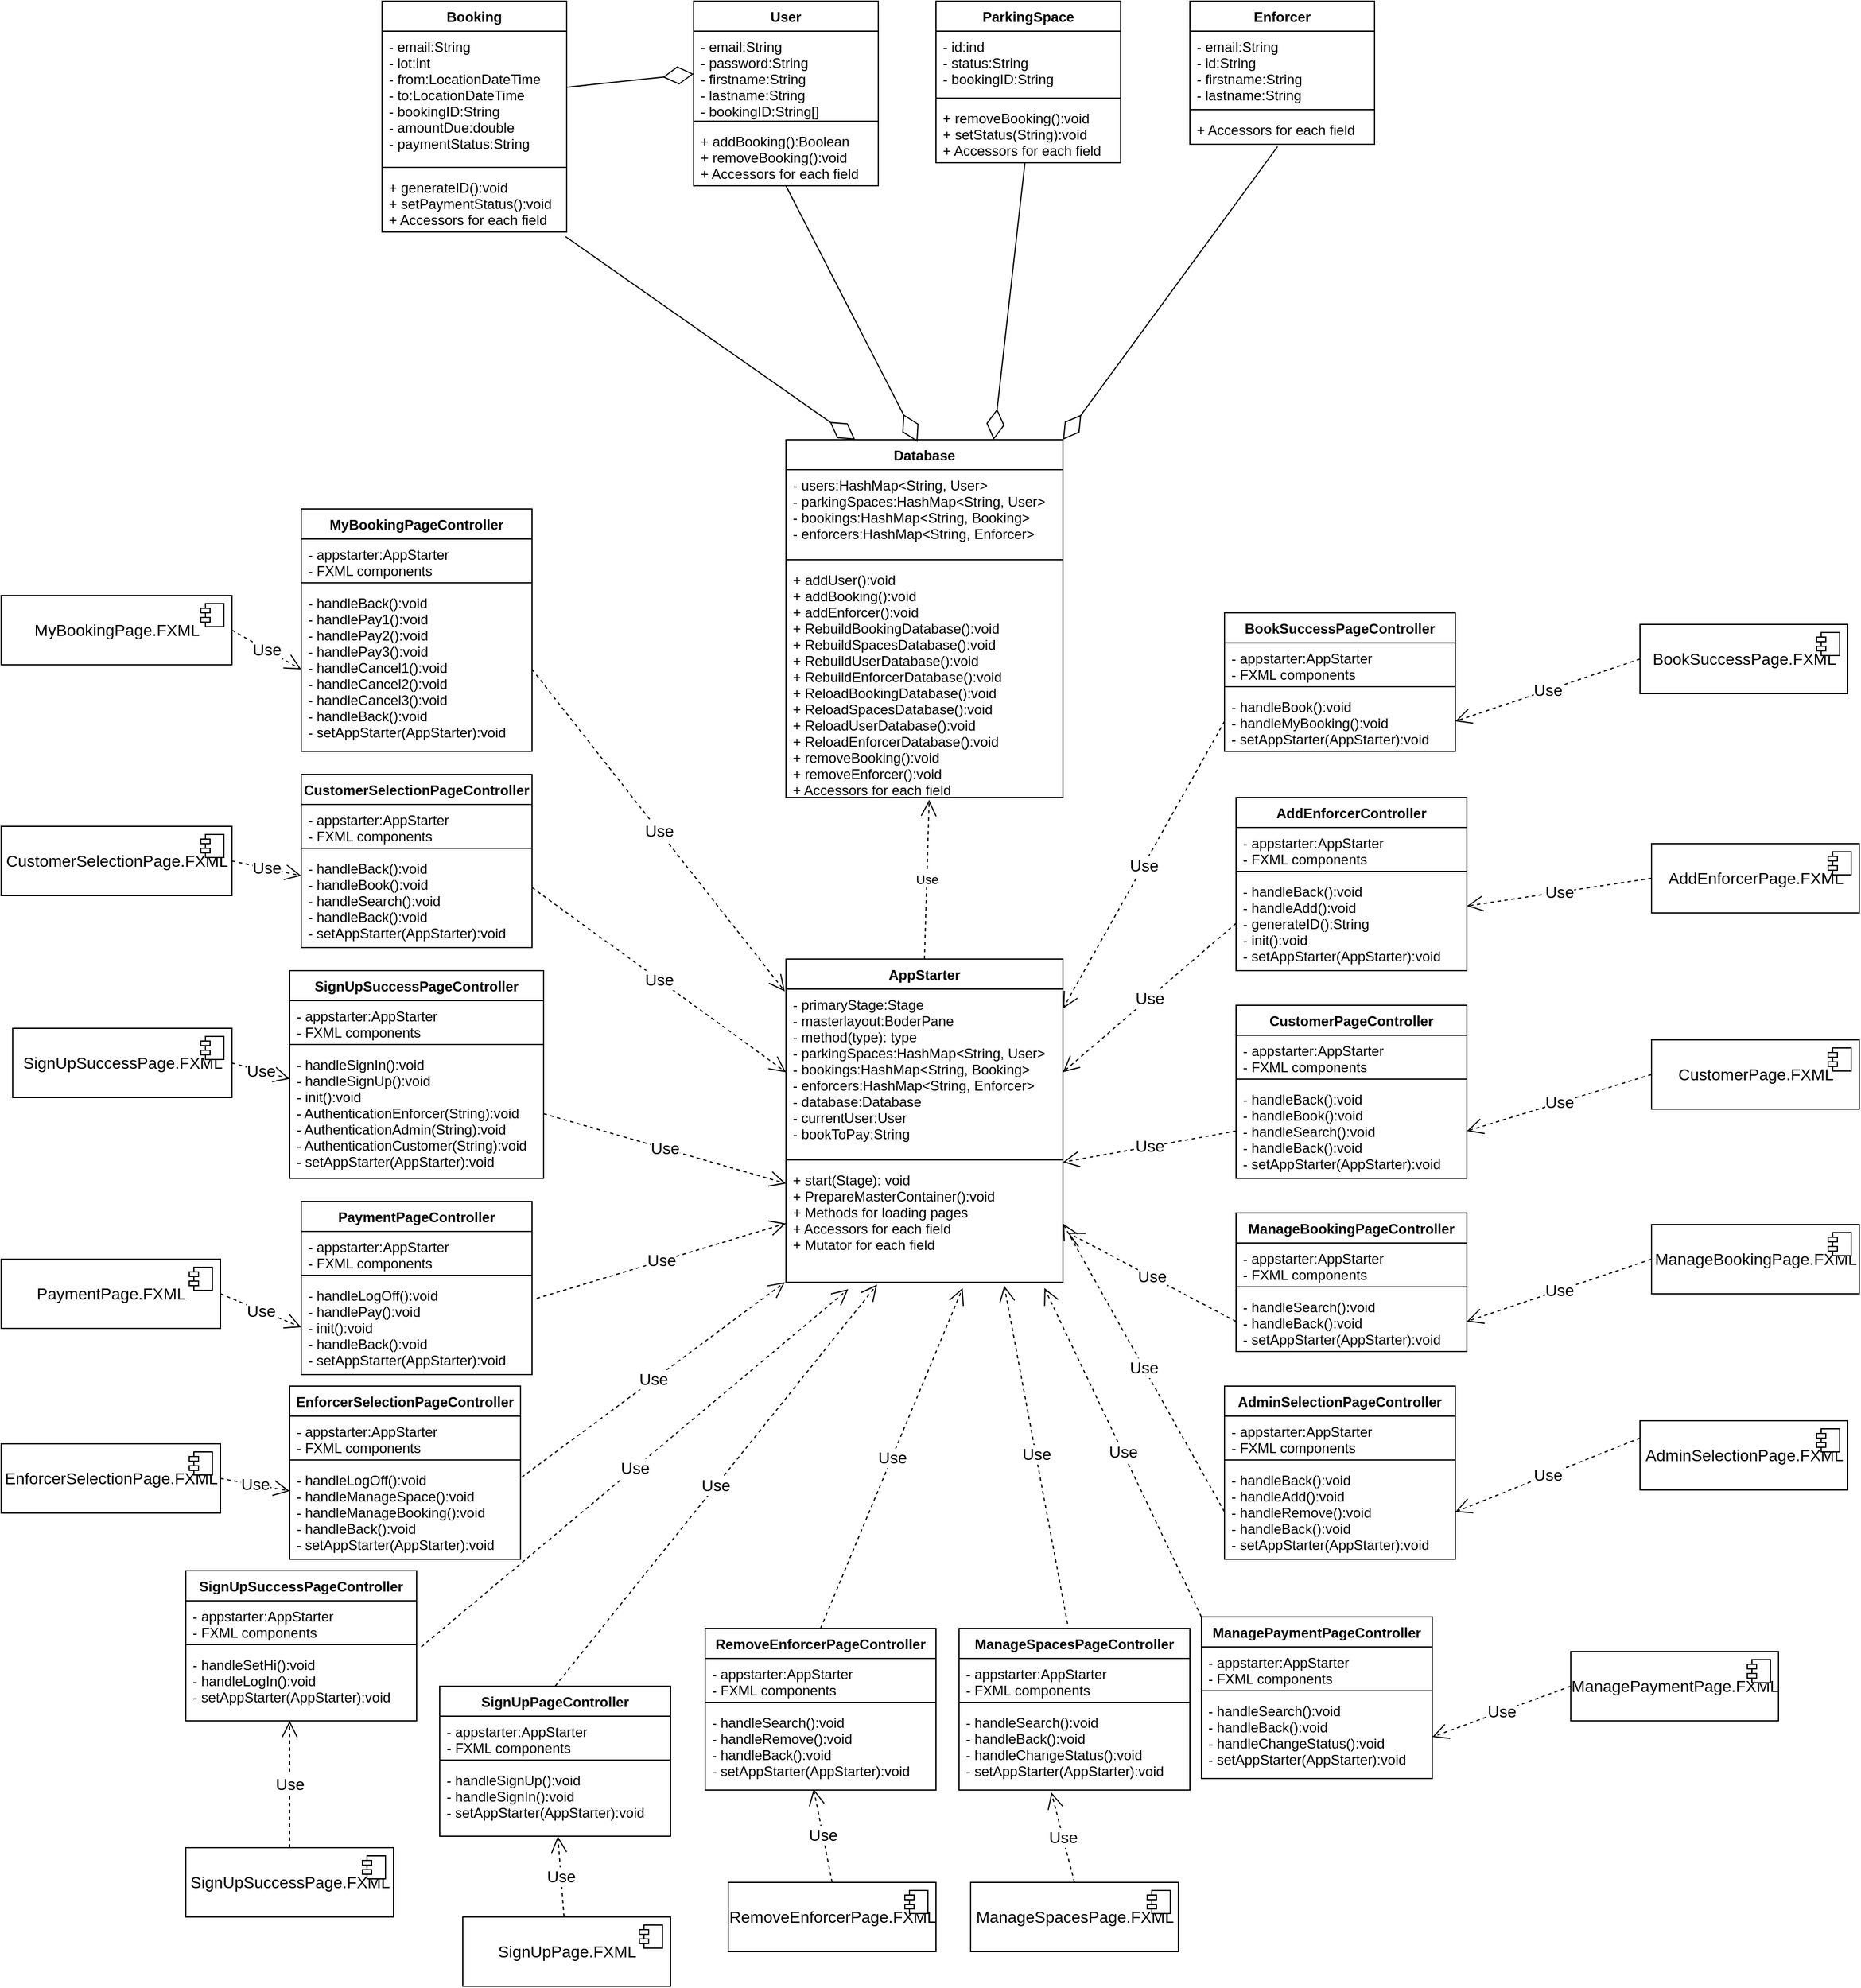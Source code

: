 <mxfile version="14.6.6" type="device"><diagram name="Page-1" id="b5b7bab2-c9e2-2cf4-8b2a-24fd1a2a6d21"><mxGraphModel dx="1422" dy="737" grid="1" gridSize="10" guides="1" tooltips="1" connect="1" arrows="1" fold="1" page="1" pageScale="1" pageWidth="1654" pageHeight="2336" background="#ffffff" math="0" shadow="0"><root><mxCell id="0"/><mxCell id="1" parent="0"/><mxCell id="etNDf9Nf7u1AgXeEUZ1D-1" value="Booking" style="swimlane;fontStyle=1;align=center;verticalAlign=top;childLayout=stackLayout;horizontal=1;startSize=26;horizontalStack=0;resizeParent=1;resizeParentMax=0;resizeLast=0;collapsible=1;marginBottom=0;" vertex="1" parent="1"><mxGeometry x="340" y="90" width="160" height="200" as="geometry"/></mxCell><mxCell id="etNDf9Nf7u1AgXeEUZ1D-2" value="- email:String&#10;- lot:int&#10;- from:LocationDateTime&#10;- to:LocationDateTime&#10;- bookingID:String&#10;- amountDue:double&#10;- paymentStatus:String" style="text;strokeColor=none;fillColor=none;align=left;verticalAlign=top;spacingLeft=4;spacingRight=4;overflow=hidden;rotatable=0;points=[[0,0.5],[1,0.5]];portConstraint=eastwest;" vertex="1" parent="etNDf9Nf7u1AgXeEUZ1D-1"><mxGeometry y="26" width="160" height="114" as="geometry"/></mxCell><mxCell id="etNDf9Nf7u1AgXeEUZ1D-3" value="" style="line;strokeWidth=1;fillColor=none;align=left;verticalAlign=middle;spacingTop=-1;spacingLeft=3;spacingRight=3;rotatable=0;labelPosition=right;points=[];portConstraint=eastwest;" vertex="1" parent="etNDf9Nf7u1AgXeEUZ1D-1"><mxGeometry y="140" width="160" height="8" as="geometry"/></mxCell><mxCell id="etNDf9Nf7u1AgXeEUZ1D-4" value="+ generateID():void&#10;+ setPaymentStatus():void&#10;+ Accessors for each field" style="text;strokeColor=none;fillColor=none;align=left;verticalAlign=top;spacingLeft=4;spacingRight=4;overflow=hidden;rotatable=0;points=[[0,0.5],[1,0.5]];portConstraint=eastwest;" vertex="1" parent="etNDf9Nf7u1AgXeEUZ1D-1"><mxGeometry y="148" width="160" height="52" as="geometry"/></mxCell><mxCell id="etNDf9Nf7u1AgXeEUZ1D-5" value="Enforcer" style="swimlane;fontStyle=1;align=center;verticalAlign=top;childLayout=stackLayout;horizontal=1;startSize=26;horizontalStack=0;resizeParent=1;resizeParentMax=0;resizeLast=0;collapsible=1;marginBottom=0;" vertex="1" parent="1"><mxGeometry x="1040" y="90" width="160" height="124" as="geometry"/></mxCell><mxCell id="etNDf9Nf7u1AgXeEUZ1D-6" value="- email:String&#10;- id:String&#10;- firstname:String&#10;- lastname:String" style="text;strokeColor=none;fillColor=none;align=left;verticalAlign=top;spacingLeft=4;spacingRight=4;overflow=hidden;rotatable=0;points=[[0,0.5],[1,0.5]];portConstraint=eastwest;" vertex="1" parent="etNDf9Nf7u1AgXeEUZ1D-5"><mxGeometry y="26" width="160" height="64" as="geometry"/></mxCell><mxCell id="etNDf9Nf7u1AgXeEUZ1D-7" value="" style="line;strokeWidth=1;fillColor=none;align=left;verticalAlign=middle;spacingTop=-1;spacingLeft=3;spacingRight=3;rotatable=0;labelPosition=right;points=[];portConstraint=eastwest;" vertex="1" parent="etNDf9Nf7u1AgXeEUZ1D-5"><mxGeometry y="90" width="160" height="8" as="geometry"/></mxCell><mxCell id="etNDf9Nf7u1AgXeEUZ1D-8" value="+ Accessors for each field" style="text;strokeColor=none;fillColor=none;align=left;verticalAlign=top;spacingLeft=4;spacingRight=4;overflow=hidden;rotatable=0;points=[[0,0.5],[1,0.5]];portConstraint=eastwest;" vertex="1" parent="etNDf9Nf7u1AgXeEUZ1D-5"><mxGeometry y="98" width="160" height="26" as="geometry"/></mxCell><mxCell id="etNDf9Nf7u1AgXeEUZ1D-9" value="User" style="swimlane;fontStyle=1;align=center;verticalAlign=top;childLayout=stackLayout;horizontal=1;startSize=26;horizontalStack=0;resizeParent=1;resizeParentMax=0;resizeLast=0;collapsible=1;marginBottom=0;" vertex="1" parent="1"><mxGeometry x="610" y="90" width="160" height="160" as="geometry"/></mxCell><mxCell id="etNDf9Nf7u1AgXeEUZ1D-10" value="- email:String&#10;- password:String&#10;- firstname:String&#10;- lastname:String&#10;- bookingID:String[]" style="text;strokeColor=none;fillColor=none;align=left;verticalAlign=top;spacingLeft=4;spacingRight=4;overflow=hidden;rotatable=0;points=[[0,0.5],[1,0.5]];portConstraint=eastwest;" vertex="1" parent="etNDf9Nf7u1AgXeEUZ1D-9"><mxGeometry y="26" width="160" height="74" as="geometry"/></mxCell><mxCell id="etNDf9Nf7u1AgXeEUZ1D-11" value="" style="line;strokeWidth=1;fillColor=none;align=left;verticalAlign=middle;spacingTop=-1;spacingLeft=3;spacingRight=3;rotatable=0;labelPosition=right;points=[];portConstraint=eastwest;" vertex="1" parent="etNDf9Nf7u1AgXeEUZ1D-9"><mxGeometry y="100" width="160" height="8" as="geometry"/></mxCell><mxCell id="etNDf9Nf7u1AgXeEUZ1D-12" value="+ addBooking():Boolean&#10;+ removeBooking():void&#10;+ Accessors for each field" style="text;strokeColor=none;fillColor=none;align=left;verticalAlign=top;spacingLeft=4;spacingRight=4;overflow=hidden;rotatable=0;points=[[0,0.5],[1,0.5]];portConstraint=eastwest;" vertex="1" parent="etNDf9Nf7u1AgXeEUZ1D-9"><mxGeometry y="108" width="160" height="52" as="geometry"/></mxCell><mxCell id="etNDf9Nf7u1AgXeEUZ1D-13" value="ParkingSpace" style="swimlane;fontStyle=1;align=center;verticalAlign=top;childLayout=stackLayout;horizontal=1;startSize=26;horizontalStack=0;resizeParent=1;resizeParentMax=0;resizeLast=0;collapsible=1;marginBottom=0;" vertex="1" parent="1"><mxGeometry x="820" y="90" width="160" height="140" as="geometry"/></mxCell><mxCell id="etNDf9Nf7u1AgXeEUZ1D-14" value="- id:ind&#10;- status:String&#10;- bookingID:String" style="text;strokeColor=none;fillColor=none;align=left;verticalAlign=top;spacingLeft=4;spacingRight=4;overflow=hidden;rotatable=0;points=[[0,0.5],[1,0.5]];portConstraint=eastwest;" vertex="1" parent="etNDf9Nf7u1AgXeEUZ1D-13"><mxGeometry y="26" width="160" height="54" as="geometry"/></mxCell><mxCell id="etNDf9Nf7u1AgXeEUZ1D-15" value="" style="line;strokeWidth=1;fillColor=none;align=left;verticalAlign=middle;spacingTop=-1;spacingLeft=3;spacingRight=3;rotatable=0;labelPosition=right;points=[];portConstraint=eastwest;" vertex="1" parent="etNDf9Nf7u1AgXeEUZ1D-13"><mxGeometry y="80" width="160" height="8" as="geometry"/></mxCell><mxCell id="etNDf9Nf7u1AgXeEUZ1D-16" value="+ removeBooking():void&#10;+ setStatus(String):void&#10;+ Accessors for each field&#10;" style="text;strokeColor=none;fillColor=none;align=left;verticalAlign=top;spacingLeft=4;spacingRight=4;overflow=hidden;rotatable=0;points=[[0,0.5],[1,0.5]];portConstraint=eastwest;" vertex="1" parent="etNDf9Nf7u1AgXeEUZ1D-13"><mxGeometry y="88" width="160" height="52" as="geometry"/></mxCell><mxCell id="etNDf9Nf7u1AgXeEUZ1D-17" value="Database" style="swimlane;fontStyle=1;align=center;verticalAlign=top;childLayout=stackLayout;horizontal=1;startSize=26;horizontalStack=0;resizeParent=1;resizeParentMax=0;resizeLast=0;collapsible=1;marginBottom=0;" vertex="1" parent="1"><mxGeometry x="690" y="470" width="240" height="310" as="geometry"/></mxCell><mxCell id="etNDf9Nf7u1AgXeEUZ1D-18" value="- users:HashMap&lt;String, User&gt;&#10;- parkingSpaces:HashMap&lt;String, User&gt;&#10;- bookings:HashMap&lt;String, Booking&gt;&#10;- enforcers:HashMap&lt;String, Enforcer&gt;" style="text;strokeColor=none;fillColor=none;align=left;verticalAlign=top;spacingLeft=4;spacingRight=4;overflow=hidden;rotatable=0;points=[[0,0.5],[1,0.5]];portConstraint=eastwest;" vertex="1" parent="etNDf9Nf7u1AgXeEUZ1D-17"><mxGeometry y="26" width="240" height="74" as="geometry"/></mxCell><mxCell id="etNDf9Nf7u1AgXeEUZ1D-19" value="" style="line;strokeWidth=1;fillColor=none;align=left;verticalAlign=middle;spacingTop=-1;spacingLeft=3;spacingRight=3;rotatable=0;labelPosition=right;points=[];portConstraint=eastwest;" vertex="1" parent="etNDf9Nf7u1AgXeEUZ1D-17"><mxGeometry y="100" width="240" height="8" as="geometry"/></mxCell><mxCell id="etNDf9Nf7u1AgXeEUZ1D-20" value="+ addUser():void&#10;+ addBooking():void&#10;+ addEnforcer():void&#10;+ RebuildBookingDatabase():void&#10;+ RebuildSpacesDatabase():void&#10;+ RebuildUserDatabase():void&#10;+ RebuildEnforcerDatabase():void&#10;+ ReloadBookingDatabase():void&#10;+ ReloadSpacesDatabase():void&#10;+ ReloadUserDatabase():void&#10;+ ReloadEnforcerDatabase():void&#10;+ removeBooking():void&#10;+ removeEnforcer():void&#10;+ Accessors for each field" style="text;strokeColor=none;fillColor=none;align=left;verticalAlign=top;spacingLeft=4;spacingRight=4;overflow=hidden;rotatable=0;points=[[0,0.5],[1,0.5]];portConstraint=eastwest;" vertex="1" parent="etNDf9Nf7u1AgXeEUZ1D-17"><mxGeometry y="108" width="240" height="202" as="geometry"/></mxCell><mxCell id="etNDf9Nf7u1AgXeEUZ1D-25" value="AddEnforcerController" style="swimlane;fontStyle=1;align=center;verticalAlign=top;childLayout=stackLayout;horizontal=1;startSize=26;horizontalStack=0;resizeParent=1;resizeParentMax=0;resizeLast=0;collapsible=1;marginBottom=0;" vertex="1" parent="1"><mxGeometry x="1080" y="780" width="200" height="150" as="geometry"/></mxCell><mxCell id="etNDf9Nf7u1AgXeEUZ1D-26" value="- appstarter:AppStarter&#10;- FXML components" style="text;strokeColor=none;fillColor=none;align=left;verticalAlign=top;spacingLeft=4;spacingRight=4;overflow=hidden;rotatable=0;points=[[0,0.5],[1,0.5]];portConstraint=eastwest;" vertex="1" parent="etNDf9Nf7u1AgXeEUZ1D-25"><mxGeometry y="26" width="200" height="34" as="geometry"/></mxCell><mxCell id="etNDf9Nf7u1AgXeEUZ1D-27" value="" style="line;strokeWidth=1;fillColor=none;align=left;verticalAlign=middle;spacingTop=-1;spacingLeft=3;spacingRight=3;rotatable=0;labelPosition=right;points=[];portConstraint=eastwest;" vertex="1" parent="etNDf9Nf7u1AgXeEUZ1D-25"><mxGeometry y="60" width="200" height="8" as="geometry"/></mxCell><mxCell id="etNDf9Nf7u1AgXeEUZ1D-28" value="- handleBack():void&#10;- handleAdd():void&#10;- generateID():String&#10;- init():void&#10;- setAppStarter(AppStarter):void" style="text;strokeColor=none;fillColor=none;align=left;verticalAlign=top;spacingLeft=4;spacingRight=4;overflow=hidden;rotatable=0;points=[[0,0.5],[1,0.5]];portConstraint=eastwest;" vertex="1" parent="etNDf9Nf7u1AgXeEUZ1D-25"><mxGeometry y="68" width="200" height="82" as="geometry"/></mxCell><mxCell id="etNDf9Nf7u1AgXeEUZ1D-29" value="AdminSelectionPageController" style="swimlane;fontStyle=1;align=center;verticalAlign=top;childLayout=stackLayout;horizontal=1;startSize=26;horizontalStack=0;resizeParent=1;resizeParentMax=0;resizeLast=0;collapsible=1;marginBottom=0;" vertex="1" parent="1"><mxGeometry x="1070" y="1290" width="200" height="150" as="geometry"/></mxCell><mxCell id="etNDf9Nf7u1AgXeEUZ1D-30" value="- appstarter:AppStarter&#10;- FXML components" style="text;strokeColor=none;fillColor=none;align=left;verticalAlign=top;spacingLeft=4;spacingRight=4;overflow=hidden;rotatable=0;points=[[0,0.5],[1,0.5]];portConstraint=eastwest;" vertex="1" parent="etNDf9Nf7u1AgXeEUZ1D-29"><mxGeometry y="26" width="200" height="34" as="geometry"/></mxCell><mxCell id="etNDf9Nf7u1AgXeEUZ1D-31" value="" style="line;strokeWidth=1;fillColor=none;align=left;verticalAlign=middle;spacingTop=-1;spacingLeft=3;spacingRight=3;rotatable=0;labelPosition=right;points=[];portConstraint=eastwest;" vertex="1" parent="etNDf9Nf7u1AgXeEUZ1D-29"><mxGeometry y="60" width="200" height="8" as="geometry"/></mxCell><mxCell id="etNDf9Nf7u1AgXeEUZ1D-32" value="- handleBack():void&#10;- handleAdd():void&#10;- handleRemove():void&#10;- handleBack():void&#10;- setAppStarter(AppStarter):void" style="text;strokeColor=none;fillColor=none;align=left;verticalAlign=top;spacingLeft=4;spacingRight=4;overflow=hidden;rotatable=0;points=[[0,0.5],[1,0.5]];portConstraint=eastwest;" vertex="1" parent="etNDf9Nf7u1AgXeEUZ1D-29"><mxGeometry y="68" width="200" height="82" as="geometry"/></mxCell><mxCell id="etNDf9Nf7u1AgXeEUZ1D-33" value="BookSuccessPageController" style="swimlane;fontStyle=1;align=center;verticalAlign=top;childLayout=stackLayout;horizontal=1;startSize=26;horizontalStack=0;resizeParent=1;resizeParentMax=0;resizeLast=0;collapsible=1;marginBottom=0;" vertex="1" parent="1"><mxGeometry x="1070" y="620" width="200" height="120" as="geometry"/></mxCell><mxCell id="etNDf9Nf7u1AgXeEUZ1D-34" value="- appstarter:AppStarter&#10;- FXML components" style="text;strokeColor=none;fillColor=none;align=left;verticalAlign=top;spacingLeft=4;spacingRight=4;overflow=hidden;rotatable=0;points=[[0,0.5],[1,0.5]];portConstraint=eastwest;" vertex="1" parent="etNDf9Nf7u1AgXeEUZ1D-33"><mxGeometry y="26" width="200" height="34" as="geometry"/></mxCell><mxCell id="etNDf9Nf7u1AgXeEUZ1D-35" value="" style="line;strokeWidth=1;fillColor=none;align=left;verticalAlign=middle;spacingTop=-1;spacingLeft=3;spacingRight=3;rotatable=0;labelPosition=right;points=[];portConstraint=eastwest;" vertex="1" parent="etNDf9Nf7u1AgXeEUZ1D-33"><mxGeometry y="60" width="200" height="8" as="geometry"/></mxCell><mxCell id="etNDf9Nf7u1AgXeEUZ1D-36" value="- handleBook():void&#10;- handleMyBooking():void&#10;- setAppStarter(AppStarter):void" style="text;strokeColor=none;fillColor=none;align=left;verticalAlign=top;spacingLeft=4;spacingRight=4;overflow=hidden;rotatable=0;points=[[0,0.5],[1,0.5]];portConstraint=eastwest;" vertex="1" parent="etNDf9Nf7u1AgXeEUZ1D-33"><mxGeometry y="68" width="200" height="52" as="geometry"/></mxCell><mxCell id="etNDf9Nf7u1AgXeEUZ1D-37" value="CustomerPageController" style="swimlane;fontStyle=1;align=center;verticalAlign=top;childLayout=stackLayout;horizontal=1;startSize=26;horizontalStack=0;resizeParent=1;resizeParentMax=0;resizeLast=0;collapsible=1;marginBottom=0;" vertex="1" parent="1"><mxGeometry x="1080" y="960" width="200" height="150" as="geometry"/></mxCell><mxCell id="etNDf9Nf7u1AgXeEUZ1D-38" value="- appstarter:AppStarter&#10;- FXML components" style="text;strokeColor=none;fillColor=none;align=left;verticalAlign=top;spacingLeft=4;spacingRight=4;overflow=hidden;rotatable=0;points=[[0,0.5],[1,0.5]];portConstraint=eastwest;" vertex="1" parent="etNDf9Nf7u1AgXeEUZ1D-37"><mxGeometry y="26" width="200" height="34" as="geometry"/></mxCell><mxCell id="etNDf9Nf7u1AgXeEUZ1D-39" value="" style="line;strokeWidth=1;fillColor=none;align=left;verticalAlign=middle;spacingTop=-1;spacingLeft=3;spacingRight=3;rotatable=0;labelPosition=right;points=[];portConstraint=eastwest;" vertex="1" parent="etNDf9Nf7u1AgXeEUZ1D-37"><mxGeometry y="60" width="200" height="8" as="geometry"/></mxCell><mxCell id="etNDf9Nf7u1AgXeEUZ1D-40" value="- handleBack():void&#10;- handleBook():void&#10;- handleSearch():void&#10;- handleBack():void&#10;- setAppStarter(AppStarter):void" style="text;strokeColor=none;fillColor=none;align=left;verticalAlign=top;spacingLeft=4;spacingRight=4;overflow=hidden;rotatable=0;points=[[0,0.5],[1,0.5]];portConstraint=eastwest;" vertex="1" parent="etNDf9Nf7u1AgXeEUZ1D-37"><mxGeometry y="68" width="200" height="82" as="geometry"/></mxCell><mxCell id="etNDf9Nf7u1AgXeEUZ1D-41" value="CustomerSelectionPageController" style="swimlane;fontStyle=1;align=center;verticalAlign=top;childLayout=stackLayout;horizontal=1;startSize=26;horizontalStack=0;resizeParent=1;resizeParentMax=0;resizeLast=0;collapsible=1;marginBottom=0;" vertex="1" parent="1"><mxGeometry x="270" y="760" width="200" height="150" as="geometry"/></mxCell><mxCell id="etNDf9Nf7u1AgXeEUZ1D-42" value="- appstarter:AppStarter&#10;- FXML components" style="text;strokeColor=none;fillColor=none;align=left;verticalAlign=top;spacingLeft=4;spacingRight=4;overflow=hidden;rotatable=0;points=[[0,0.5],[1,0.5]];portConstraint=eastwest;" vertex="1" parent="etNDf9Nf7u1AgXeEUZ1D-41"><mxGeometry y="26" width="200" height="34" as="geometry"/></mxCell><mxCell id="etNDf9Nf7u1AgXeEUZ1D-43" value="" style="line;strokeWidth=1;fillColor=none;align=left;verticalAlign=middle;spacingTop=-1;spacingLeft=3;spacingRight=3;rotatable=0;labelPosition=right;points=[];portConstraint=eastwest;" vertex="1" parent="etNDf9Nf7u1AgXeEUZ1D-41"><mxGeometry y="60" width="200" height="8" as="geometry"/></mxCell><mxCell id="etNDf9Nf7u1AgXeEUZ1D-44" value="- handleBack():void&#10;- handleBook():void&#10;- handleSearch():void&#10;- handleBack():void&#10;- setAppStarter(AppStarter):void" style="text;strokeColor=none;fillColor=none;align=left;verticalAlign=top;spacingLeft=4;spacingRight=4;overflow=hidden;rotatable=0;points=[[0,0.5],[1,0.5]];portConstraint=eastwest;" vertex="1" parent="etNDf9Nf7u1AgXeEUZ1D-41"><mxGeometry y="68" width="200" height="82" as="geometry"/></mxCell><mxCell id="etNDf9Nf7u1AgXeEUZ1D-45" value="EnforcerSelectionPageController" style="swimlane;fontStyle=1;align=center;verticalAlign=top;childLayout=stackLayout;horizontal=1;startSize=26;horizontalStack=0;resizeParent=1;resizeParentMax=0;resizeLast=0;collapsible=1;marginBottom=0;" vertex="1" parent="1"><mxGeometry x="260" y="1290" width="200" height="150" as="geometry"/></mxCell><mxCell id="etNDf9Nf7u1AgXeEUZ1D-46" value="- appstarter:AppStarter&#10;- FXML components" style="text;strokeColor=none;fillColor=none;align=left;verticalAlign=top;spacingLeft=4;spacingRight=4;overflow=hidden;rotatable=0;points=[[0,0.5],[1,0.5]];portConstraint=eastwest;" vertex="1" parent="etNDf9Nf7u1AgXeEUZ1D-45"><mxGeometry y="26" width="200" height="34" as="geometry"/></mxCell><mxCell id="etNDf9Nf7u1AgXeEUZ1D-47" value="" style="line;strokeWidth=1;fillColor=none;align=left;verticalAlign=middle;spacingTop=-1;spacingLeft=3;spacingRight=3;rotatable=0;labelPosition=right;points=[];portConstraint=eastwest;" vertex="1" parent="etNDf9Nf7u1AgXeEUZ1D-45"><mxGeometry y="60" width="200" height="8" as="geometry"/></mxCell><mxCell id="etNDf9Nf7u1AgXeEUZ1D-48" value="- handleLogOff():void&#10;- handleManageSpace():void&#10;- handleManageBooking():void&#10;- handleBack():void&#10;- setAppStarter(AppStarter):void" style="text;strokeColor=none;fillColor=none;align=left;verticalAlign=top;spacingLeft=4;spacingRight=4;overflow=hidden;rotatable=0;points=[[0,0.5],[1,0.5]];portConstraint=eastwest;" vertex="1" parent="etNDf9Nf7u1AgXeEUZ1D-45"><mxGeometry y="68" width="200" height="82" as="geometry"/></mxCell><mxCell id="etNDf9Nf7u1AgXeEUZ1D-53" value="ManageBookingPageController" style="swimlane;fontStyle=1;align=center;verticalAlign=top;childLayout=stackLayout;horizontal=1;startSize=26;horizontalStack=0;resizeParent=1;resizeParentMax=0;resizeLast=0;collapsible=1;marginBottom=0;" vertex="1" parent="1"><mxGeometry x="1080" y="1140" width="200" height="120" as="geometry"/></mxCell><mxCell id="etNDf9Nf7u1AgXeEUZ1D-54" value="- appstarter:AppStarter&#10;- FXML components" style="text;strokeColor=none;fillColor=none;align=left;verticalAlign=top;spacingLeft=4;spacingRight=4;overflow=hidden;rotatable=0;points=[[0,0.5],[1,0.5]];portConstraint=eastwest;" vertex="1" parent="etNDf9Nf7u1AgXeEUZ1D-53"><mxGeometry y="26" width="200" height="34" as="geometry"/></mxCell><mxCell id="etNDf9Nf7u1AgXeEUZ1D-55" value="" style="line;strokeWidth=1;fillColor=none;align=left;verticalAlign=middle;spacingTop=-1;spacingLeft=3;spacingRight=3;rotatable=0;labelPosition=right;points=[];portConstraint=eastwest;" vertex="1" parent="etNDf9Nf7u1AgXeEUZ1D-53"><mxGeometry y="60" width="200" height="8" as="geometry"/></mxCell><mxCell id="etNDf9Nf7u1AgXeEUZ1D-56" value="- handleSearch():void&#10;- handleBack():void&#10;- setAppStarter(AppStarter):void" style="text;strokeColor=none;fillColor=none;align=left;verticalAlign=top;spacingLeft=4;spacingRight=4;overflow=hidden;rotatable=0;points=[[0,0.5],[1,0.5]];portConstraint=eastwest;" vertex="1" parent="etNDf9Nf7u1AgXeEUZ1D-53"><mxGeometry y="68" width="200" height="52" as="geometry"/></mxCell><mxCell id="etNDf9Nf7u1AgXeEUZ1D-57" value="ManagePaymentPageController" style="swimlane;fontStyle=1;align=center;verticalAlign=top;childLayout=stackLayout;horizontal=1;startSize=26;horizontalStack=0;resizeParent=1;resizeParentMax=0;resizeLast=0;collapsible=1;marginBottom=0;" vertex="1" parent="1"><mxGeometry x="1050" y="1490" width="200" height="140" as="geometry"/></mxCell><mxCell id="etNDf9Nf7u1AgXeEUZ1D-58" value="- appstarter:AppStarter&#10;- FXML components" style="text;strokeColor=none;fillColor=none;align=left;verticalAlign=top;spacingLeft=4;spacingRight=4;overflow=hidden;rotatable=0;points=[[0,0.5],[1,0.5]];portConstraint=eastwest;" vertex="1" parent="etNDf9Nf7u1AgXeEUZ1D-57"><mxGeometry y="26" width="200" height="34" as="geometry"/></mxCell><mxCell id="etNDf9Nf7u1AgXeEUZ1D-59" value="" style="line;strokeWidth=1;fillColor=none;align=left;verticalAlign=middle;spacingTop=-1;spacingLeft=3;spacingRight=3;rotatable=0;labelPosition=right;points=[];portConstraint=eastwest;" vertex="1" parent="etNDf9Nf7u1AgXeEUZ1D-57"><mxGeometry y="60" width="200" height="8" as="geometry"/></mxCell><mxCell id="etNDf9Nf7u1AgXeEUZ1D-60" value="- handleSearch():void&#10;- handleBack():void&#10;- handleChangeStatus():void&#10;- setAppStarter(AppStarter):void" style="text;strokeColor=none;fillColor=none;align=left;verticalAlign=top;spacingLeft=4;spacingRight=4;overflow=hidden;rotatable=0;points=[[0,0.5],[1,0.5]];portConstraint=eastwest;" vertex="1" parent="etNDf9Nf7u1AgXeEUZ1D-57"><mxGeometry y="68" width="200" height="72" as="geometry"/></mxCell><mxCell id="etNDf9Nf7u1AgXeEUZ1D-61" value="ManageSpacesPageController" style="swimlane;fontStyle=1;align=center;verticalAlign=top;childLayout=stackLayout;horizontal=1;startSize=26;horizontalStack=0;resizeParent=1;resizeParentMax=0;resizeLast=0;collapsible=1;marginBottom=0;" vertex="1" parent="1"><mxGeometry x="840" y="1500" width="200" height="140" as="geometry"/></mxCell><mxCell id="etNDf9Nf7u1AgXeEUZ1D-62" value="- appstarter:AppStarter&#10;- FXML components" style="text;strokeColor=none;fillColor=none;align=left;verticalAlign=top;spacingLeft=4;spacingRight=4;overflow=hidden;rotatable=0;points=[[0,0.5],[1,0.5]];portConstraint=eastwest;" vertex="1" parent="etNDf9Nf7u1AgXeEUZ1D-61"><mxGeometry y="26" width="200" height="34" as="geometry"/></mxCell><mxCell id="etNDf9Nf7u1AgXeEUZ1D-63" value="" style="line;strokeWidth=1;fillColor=none;align=left;verticalAlign=middle;spacingTop=-1;spacingLeft=3;spacingRight=3;rotatable=0;labelPosition=right;points=[];portConstraint=eastwest;" vertex="1" parent="etNDf9Nf7u1AgXeEUZ1D-61"><mxGeometry y="60" width="200" height="8" as="geometry"/></mxCell><mxCell id="etNDf9Nf7u1AgXeEUZ1D-64" value="- handleSearch():void&#10;- handleBack():void&#10;- handleChangeStatus():void&#10;- setAppStarter(AppStarter):void" style="text;strokeColor=none;fillColor=none;align=left;verticalAlign=top;spacingLeft=4;spacingRight=4;overflow=hidden;rotatable=0;points=[[0,0.5],[1,0.5]];portConstraint=eastwest;" vertex="1" parent="etNDf9Nf7u1AgXeEUZ1D-61"><mxGeometry y="68" width="200" height="72" as="geometry"/></mxCell><mxCell id="etNDf9Nf7u1AgXeEUZ1D-65" value="MyBookingPageController" style="swimlane;fontStyle=1;align=center;verticalAlign=top;childLayout=stackLayout;horizontal=1;startSize=26;horizontalStack=0;resizeParent=1;resizeParentMax=0;resizeLast=0;collapsible=1;marginBottom=0;" vertex="1" parent="1"><mxGeometry x="270" y="530" width="200" height="210" as="geometry"/></mxCell><mxCell id="etNDf9Nf7u1AgXeEUZ1D-66" value="- appstarter:AppStarter&#10;- FXML components" style="text;strokeColor=none;fillColor=none;align=left;verticalAlign=top;spacingLeft=4;spacingRight=4;overflow=hidden;rotatable=0;points=[[0,0.5],[1,0.5]];portConstraint=eastwest;" vertex="1" parent="etNDf9Nf7u1AgXeEUZ1D-65"><mxGeometry y="26" width="200" height="34" as="geometry"/></mxCell><mxCell id="etNDf9Nf7u1AgXeEUZ1D-67" value="" style="line;strokeWidth=1;fillColor=none;align=left;verticalAlign=middle;spacingTop=-1;spacingLeft=3;spacingRight=3;rotatable=0;labelPosition=right;points=[];portConstraint=eastwest;" vertex="1" parent="etNDf9Nf7u1AgXeEUZ1D-65"><mxGeometry y="60" width="200" height="8" as="geometry"/></mxCell><mxCell id="etNDf9Nf7u1AgXeEUZ1D-68" value="- handleBack():void&#10;- handlePay1():void&#10;- handlePay2():void&#10;- handlePay3():void&#10;- handleCancel1():void&#10;- handleCancel2():void&#10;- handleCancel3():void&#10;- handleBack():void&#10;- setAppStarter(AppStarter):void" style="text;strokeColor=none;fillColor=none;align=left;verticalAlign=top;spacingLeft=4;spacingRight=4;overflow=hidden;rotatable=0;points=[[0,0.5],[1,0.5]];portConstraint=eastwest;" vertex="1" parent="etNDf9Nf7u1AgXeEUZ1D-65"><mxGeometry y="68" width="200" height="142" as="geometry"/></mxCell><mxCell id="etNDf9Nf7u1AgXeEUZ1D-69" value="PaymentPageController" style="swimlane;fontStyle=1;align=center;verticalAlign=top;childLayout=stackLayout;horizontal=1;startSize=26;horizontalStack=0;resizeParent=1;resizeParentMax=0;resizeLast=0;collapsible=1;marginBottom=0;" vertex="1" parent="1"><mxGeometry x="270" y="1130" width="200" height="150" as="geometry"/></mxCell><mxCell id="etNDf9Nf7u1AgXeEUZ1D-70" value="- appstarter:AppStarter&#10;- FXML components" style="text;strokeColor=none;fillColor=none;align=left;verticalAlign=top;spacingLeft=4;spacingRight=4;overflow=hidden;rotatable=0;points=[[0,0.5],[1,0.5]];portConstraint=eastwest;" vertex="1" parent="etNDf9Nf7u1AgXeEUZ1D-69"><mxGeometry y="26" width="200" height="34" as="geometry"/></mxCell><mxCell id="etNDf9Nf7u1AgXeEUZ1D-71" value="" style="line;strokeWidth=1;fillColor=none;align=left;verticalAlign=middle;spacingTop=-1;spacingLeft=3;spacingRight=3;rotatable=0;labelPosition=right;points=[];portConstraint=eastwest;" vertex="1" parent="etNDf9Nf7u1AgXeEUZ1D-69"><mxGeometry y="60" width="200" height="8" as="geometry"/></mxCell><mxCell id="etNDf9Nf7u1AgXeEUZ1D-72" value="- handleLogOff():void&#10;- handlePay():void&#10;- init():void&#10;- handleBack():void&#10;- setAppStarter(AppStarter):void" style="text;strokeColor=none;fillColor=none;align=left;verticalAlign=top;spacingLeft=4;spacingRight=4;overflow=hidden;rotatable=0;points=[[0,0.5],[1,0.5]];portConstraint=eastwest;" vertex="1" parent="etNDf9Nf7u1AgXeEUZ1D-69"><mxGeometry y="68" width="200" height="82" as="geometry"/></mxCell><mxCell id="etNDf9Nf7u1AgXeEUZ1D-73" value="RemoveEnforcerPageController" style="swimlane;fontStyle=1;align=center;verticalAlign=top;childLayout=stackLayout;horizontal=1;startSize=26;horizontalStack=0;resizeParent=1;resizeParentMax=0;resizeLast=0;collapsible=1;marginBottom=0;" vertex="1" parent="1"><mxGeometry x="620" y="1500" width="200" height="140" as="geometry"/></mxCell><mxCell id="etNDf9Nf7u1AgXeEUZ1D-74" value="- appstarter:AppStarter&#10;- FXML components" style="text;strokeColor=none;fillColor=none;align=left;verticalAlign=top;spacingLeft=4;spacingRight=4;overflow=hidden;rotatable=0;points=[[0,0.5],[1,0.5]];portConstraint=eastwest;" vertex="1" parent="etNDf9Nf7u1AgXeEUZ1D-73"><mxGeometry y="26" width="200" height="34" as="geometry"/></mxCell><mxCell id="etNDf9Nf7u1AgXeEUZ1D-75" value="" style="line;strokeWidth=1;fillColor=none;align=left;verticalAlign=middle;spacingTop=-1;spacingLeft=3;spacingRight=3;rotatable=0;labelPosition=right;points=[];portConstraint=eastwest;" vertex="1" parent="etNDf9Nf7u1AgXeEUZ1D-73"><mxGeometry y="60" width="200" height="8" as="geometry"/></mxCell><mxCell id="etNDf9Nf7u1AgXeEUZ1D-76" value="- handleSearch():void&#10;- handleRemove():void&#10;- handleBack():void&#10;- setAppStarter(AppStarter):void" style="text;strokeColor=none;fillColor=none;align=left;verticalAlign=top;spacingLeft=4;spacingRight=4;overflow=hidden;rotatable=0;points=[[0,0.5],[1,0.5]];portConstraint=eastwest;" vertex="1" parent="etNDf9Nf7u1AgXeEUZ1D-73"><mxGeometry y="68" width="200" height="72" as="geometry"/></mxCell><mxCell id="etNDf9Nf7u1AgXeEUZ1D-77" value="SignUpPageController" style="swimlane;fontStyle=1;align=center;verticalAlign=top;childLayout=stackLayout;horizontal=1;startSize=26;horizontalStack=0;resizeParent=1;resizeParentMax=0;resizeLast=0;collapsible=1;marginBottom=0;" vertex="1" parent="1"><mxGeometry x="390" y="1550" width="200" height="130" as="geometry"/></mxCell><mxCell id="etNDf9Nf7u1AgXeEUZ1D-78" value="- appstarter:AppStarter&#10;- FXML components" style="text;strokeColor=none;fillColor=none;align=left;verticalAlign=top;spacingLeft=4;spacingRight=4;overflow=hidden;rotatable=0;points=[[0,0.5],[1,0.5]];portConstraint=eastwest;" vertex="1" parent="etNDf9Nf7u1AgXeEUZ1D-77"><mxGeometry y="26" width="200" height="34" as="geometry"/></mxCell><mxCell id="etNDf9Nf7u1AgXeEUZ1D-79" value="" style="line;strokeWidth=1;fillColor=none;align=left;verticalAlign=middle;spacingTop=-1;spacingLeft=3;spacingRight=3;rotatable=0;labelPosition=right;points=[];portConstraint=eastwest;" vertex="1" parent="etNDf9Nf7u1AgXeEUZ1D-77"><mxGeometry y="60" width="200" height="8" as="geometry"/></mxCell><mxCell id="etNDf9Nf7u1AgXeEUZ1D-80" value="- handleSignUp():void&#10;- handleSignIn():void&#10;- setAppStarter(AppStarter):void" style="text;strokeColor=none;fillColor=none;align=left;verticalAlign=top;spacingLeft=4;spacingRight=4;overflow=hidden;rotatable=0;points=[[0,0.5],[1,0.5]];portConstraint=eastwest;" vertex="1" parent="etNDf9Nf7u1AgXeEUZ1D-77"><mxGeometry y="68" width="200" height="62" as="geometry"/></mxCell><mxCell id="etNDf9Nf7u1AgXeEUZ1D-81" value="SignUpSuccessPageController" style="swimlane;fontStyle=1;align=center;verticalAlign=top;childLayout=stackLayout;horizontal=1;startSize=26;horizontalStack=0;resizeParent=1;resizeParentMax=0;resizeLast=0;collapsible=1;marginBottom=0;" vertex="1" parent="1"><mxGeometry x="170" y="1450" width="200" height="130" as="geometry"/></mxCell><mxCell id="etNDf9Nf7u1AgXeEUZ1D-82" value="- appstarter:AppStarter&#10;- FXML components" style="text;strokeColor=none;fillColor=none;align=left;verticalAlign=top;spacingLeft=4;spacingRight=4;overflow=hidden;rotatable=0;points=[[0,0.5],[1,0.5]];portConstraint=eastwest;" vertex="1" parent="etNDf9Nf7u1AgXeEUZ1D-81"><mxGeometry y="26" width="200" height="34" as="geometry"/></mxCell><mxCell id="etNDf9Nf7u1AgXeEUZ1D-83" value="" style="line;strokeWidth=1;fillColor=none;align=left;verticalAlign=middle;spacingTop=-1;spacingLeft=3;spacingRight=3;rotatable=0;labelPosition=right;points=[];portConstraint=eastwest;" vertex="1" parent="etNDf9Nf7u1AgXeEUZ1D-81"><mxGeometry y="60" width="200" height="8" as="geometry"/></mxCell><mxCell id="etNDf9Nf7u1AgXeEUZ1D-84" value="- handleSetHi():void&#10;- handleLogIn():void&#10;- setAppStarter(AppStarter):void" style="text;strokeColor=none;fillColor=none;align=left;verticalAlign=top;spacingLeft=4;spacingRight=4;overflow=hidden;rotatable=0;points=[[0,0.5],[1,0.5]];portConstraint=eastwest;" vertex="1" parent="etNDf9Nf7u1AgXeEUZ1D-81"><mxGeometry y="68" width="200" height="62" as="geometry"/></mxCell><mxCell id="etNDf9Nf7u1AgXeEUZ1D-85" value="SignUpSuccessPageController" style="swimlane;fontStyle=1;align=center;verticalAlign=top;childLayout=stackLayout;horizontal=1;startSize=26;horizontalStack=0;resizeParent=1;resizeParentMax=0;resizeLast=0;collapsible=1;marginBottom=0;" vertex="1" parent="1"><mxGeometry x="260" y="930" width="220" height="180" as="geometry"/></mxCell><mxCell id="etNDf9Nf7u1AgXeEUZ1D-86" value="- appstarter:AppStarter&#10;- FXML components" style="text;strokeColor=none;fillColor=none;align=left;verticalAlign=top;spacingLeft=4;spacingRight=4;overflow=hidden;rotatable=0;points=[[0,0.5],[1,0.5]];portConstraint=eastwest;" vertex="1" parent="etNDf9Nf7u1AgXeEUZ1D-85"><mxGeometry y="26" width="220" height="34" as="geometry"/></mxCell><mxCell id="etNDf9Nf7u1AgXeEUZ1D-87" value="" style="line;strokeWidth=1;fillColor=none;align=left;verticalAlign=middle;spacingTop=-1;spacingLeft=3;spacingRight=3;rotatable=0;labelPosition=right;points=[];portConstraint=eastwest;" vertex="1" parent="etNDf9Nf7u1AgXeEUZ1D-85"><mxGeometry y="60" width="220" height="8" as="geometry"/></mxCell><mxCell id="etNDf9Nf7u1AgXeEUZ1D-88" value="- handleSignIn():void&#10;- handleSignUp():void&#10;- init():void&#10;- AuthenticationEnforcer(String):void&#10;- AuthenticationAdmin(String):void&#10;- AuthenticationCustomer(String):void&#10;- setAppStarter(AppStarter):void" style="text;strokeColor=none;fillColor=none;align=left;verticalAlign=top;spacingLeft=4;spacingRight=4;overflow=hidden;rotatable=0;points=[[0,0.5],[1,0.5]];portConstraint=eastwest;" vertex="1" parent="etNDf9Nf7u1AgXeEUZ1D-85"><mxGeometry y="68" width="220" height="112" as="geometry"/></mxCell><mxCell id="etNDf9Nf7u1AgXeEUZ1D-98" value="AppStarter" style="swimlane;fontStyle=1;align=center;verticalAlign=top;childLayout=stackLayout;horizontal=1;startSize=26;horizontalStack=0;resizeParent=1;resizeParentMax=0;resizeLast=0;collapsible=1;marginBottom=0;" vertex="1" parent="1"><mxGeometry x="690" y="920" width="240" height="280" as="geometry"/></mxCell><mxCell id="etNDf9Nf7u1AgXeEUZ1D-99" value="- primaryStage:Stage&#10;- masterlayout:BoderPane&#10;- method(type): type&#10;- parkingSpaces:HashMap&lt;String, User&gt;&#10;- bookings:HashMap&lt;String, Booking&gt;&#10;- enforcers:HashMap&lt;String, Enforcer&gt;&#10;- database:Database&#10;- currentUser:User&#10;- bookToPay:String" style="text;strokeColor=none;fillColor=none;align=left;verticalAlign=top;spacingLeft=4;spacingRight=4;overflow=hidden;rotatable=0;points=[[0,0.5],[1,0.5]];portConstraint=eastwest;" vertex="1" parent="etNDf9Nf7u1AgXeEUZ1D-98"><mxGeometry y="26" width="240" height="144" as="geometry"/></mxCell><mxCell id="etNDf9Nf7u1AgXeEUZ1D-100" value="" style="line;strokeWidth=1;fillColor=none;align=left;verticalAlign=middle;spacingTop=-1;spacingLeft=3;spacingRight=3;rotatable=0;labelPosition=right;points=[];portConstraint=eastwest;" vertex="1" parent="etNDf9Nf7u1AgXeEUZ1D-98"><mxGeometry y="170" width="240" height="8" as="geometry"/></mxCell><mxCell id="etNDf9Nf7u1AgXeEUZ1D-101" value="+ start(Stage): void&#10;+ PrepareMasterContainer():void&#10;+ Methods for loading pages&#10;+ Accessors for each field&#10;+ Mutator for each field" style="text;strokeColor=none;fillColor=none;align=left;verticalAlign=top;spacingLeft=4;spacingRight=4;overflow=hidden;rotatable=0;points=[[0,0.5],[1,0.5]];portConstraint=eastwest;" vertex="1" parent="etNDf9Nf7u1AgXeEUZ1D-98"><mxGeometry y="178" width="240" height="102" as="geometry"/></mxCell><mxCell id="etNDf9Nf7u1AgXeEUZ1D-102" value="Use" style="endArrow=open;endSize=12;dashed=1;html=1;entryX=0.517;entryY=1.01;entryDx=0;entryDy=0;entryPerimeter=0;exitX=0.5;exitY=0;exitDx=0;exitDy=0;" edge="1" parent="1" source="etNDf9Nf7u1AgXeEUZ1D-98" target="etNDf9Nf7u1AgXeEUZ1D-20"><mxGeometry width="160" relative="1" as="geometry"><mxPoint x="760" y="920" as="sourcePoint"/><mxPoint x="920" y="920" as="targetPoint"/></mxGeometry></mxCell><mxCell id="etNDf9Nf7u1AgXeEUZ1D-113" value="" style="endArrow=diamondThin;endFill=0;endSize=24;html=1;entryX=1;entryY=0;entryDx=0;entryDy=0;exitX=0.475;exitY=1.077;exitDx=0;exitDy=0;exitPerimeter=0;" edge="1" parent="1" source="etNDf9Nf7u1AgXeEUZ1D-8" target="etNDf9Nf7u1AgXeEUZ1D-17"><mxGeometry width="160" relative="1" as="geometry"><mxPoint x="780" y="420" as="sourcePoint"/><mxPoint x="940" y="420" as="targetPoint"/></mxGeometry></mxCell><mxCell id="etNDf9Nf7u1AgXeEUZ1D-114" value="" style="endArrow=diamondThin;endFill=0;endSize=24;html=1;entryX=0.75;entryY=0;entryDx=0;entryDy=0;" edge="1" parent="1" source="etNDf9Nf7u1AgXeEUZ1D-16" target="etNDf9Nf7u1AgXeEUZ1D-17"><mxGeometry width="160" relative="1" as="geometry"><mxPoint x="780" y="420" as="sourcePoint"/><mxPoint x="940" y="420" as="targetPoint"/></mxGeometry></mxCell><mxCell id="etNDf9Nf7u1AgXeEUZ1D-115" value="" style="endArrow=diamondThin;endFill=0;endSize=24;html=1;entryX=0.475;entryY=0.006;entryDx=0;entryDy=0;entryPerimeter=0;exitX=0.5;exitY=1;exitDx=0;exitDy=0;exitPerimeter=0;" edge="1" parent="1" source="etNDf9Nf7u1AgXeEUZ1D-12" target="etNDf9Nf7u1AgXeEUZ1D-17"><mxGeometry width="160" relative="1" as="geometry"><mxPoint x="780" y="420" as="sourcePoint"/><mxPoint x="940" y="420" as="targetPoint"/></mxGeometry></mxCell><mxCell id="etNDf9Nf7u1AgXeEUZ1D-116" value="" style="endArrow=diamondThin;endFill=0;endSize=24;html=1;entryX=0.25;entryY=0;entryDx=0;entryDy=0;exitX=0.994;exitY=1.077;exitDx=0;exitDy=0;exitPerimeter=0;" edge="1" parent="1" source="etNDf9Nf7u1AgXeEUZ1D-4" target="etNDf9Nf7u1AgXeEUZ1D-17"><mxGeometry width="160" relative="1" as="geometry"><mxPoint x="700" y="260" as="sourcePoint"/><mxPoint x="814" y="481.86" as="targetPoint"/></mxGeometry></mxCell><mxCell id="etNDf9Nf7u1AgXeEUZ1D-120" value="" style="endArrow=diamondThin;endFill=0;endSize=24;html=1;fontSize=14;entryX=0;entryY=0.5;entryDx=0;entryDy=0;" edge="1" parent="1" source="etNDf9Nf7u1AgXeEUZ1D-2" target="etNDf9Nf7u1AgXeEUZ1D-10"><mxGeometry width="160" relative="1" as="geometry"><mxPoint x="780" y="320" as="sourcePoint"/><mxPoint x="940" y="320" as="targetPoint"/></mxGeometry></mxCell><mxCell id="etNDf9Nf7u1AgXeEUZ1D-121" value="Use" style="endArrow=open;endSize=12;dashed=1;html=1;fontSize=14;exitX=0.47;exitY=-0.029;exitDx=0;exitDy=0;exitPerimeter=0;entryX=0.788;entryY=1.029;entryDx=0;entryDy=0;entryPerimeter=0;" edge="1" parent="1" source="etNDf9Nf7u1AgXeEUZ1D-61" target="etNDf9Nf7u1AgXeEUZ1D-101"><mxGeometry width="160" relative="1" as="geometry"><mxPoint x="780" y="1120" as="sourcePoint"/><mxPoint x="940" y="1120" as="targetPoint"/></mxGeometry></mxCell><mxCell id="etNDf9Nf7u1AgXeEUZ1D-122" value="Use" style="endArrow=open;endSize=12;dashed=1;html=1;fontSize=14;exitX=0.5;exitY=0;exitDx=0;exitDy=0;entryX=0.638;entryY=1.049;entryDx=0;entryDy=0;entryPerimeter=0;" edge="1" parent="1" source="etNDf9Nf7u1AgXeEUZ1D-73" target="etNDf9Nf7u1AgXeEUZ1D-101"><mxGeometry width="160" relative="1" as="geometry"><mxPoint x="944" y="1505.94" as="sourcePoint"/><mxPoint x="889.12" y="1212.958" as="targetPoint"/></mxGeometry></mxCell><mxCell id="etNDf9Nf7u1AgXeEUZ1D-123" value="Use" style="endArrow=open;endSize=12;dashed=1;html=1;fontSize=14;exitX=0.5;exitY=0;exitDx=0;exitDy=0;entryX=0.329;entryY=1.02;entryDx=0;entryDy=0;entryPerimeter=0;" edge="1" parent="1" source="etNDf9Nf7u1AgXeEUZ1D-77" target="etNDf9Nf7u1AgXeEUZ1D-101"><mxGeometry width="160" relative="1" as="geometry"><mxPoint x="730" y="1510" as="sourcePoint"/><mxPoint x="853.12" y="1214.998" as="targetPoint"/></mxGeometry></mxCell><mxCell id="etNDf9Nf7u1AgXeEUZ1D-124" value="Use" style="endArrow=open;endSize=12;dashed=1;html=1;fontSize=14;exitX=1.02;exitY=-0.032;exitDx=0;exitDy=0;entryX=0.225;entryY=1.059;entryDx=0;entryDy=0;entryPerimeter=0;exitPerimeter=0;" edge="1" parent="1" source="etNDf9Nf7u1AgXeEUZ1D-84" target="etNDf9Nf7u1AgXeEUZ1D-101"><mxGeometry width="160" relative="1" as="geometry"><mxPoint x="740" y="1520" as="sourcePoint"/><mxPoint x="863.12" y="1224.998" as="targetPoint"/></mxGeometry></mxCell><mxCell id="etNDf9Nf7u1AgXeEUZ1D-125" value="Use" style="endArrow=open;endSize=12;dashed=1;html=1;fontSize=14;exitX=1.005;exitY=0.134;exitDx=0;exitDy=0;entryX=-0.004;entryY=1;entryDx=0;entryDy=0;entryPerimeter=0;exitPerimeter=0;" edge="1" parent="1" source="etNDf9Nf7u1AgXeEUZ1D-48" target="etNDf9Nf7u1AgXeEUZ1D-101"><mxGeometry width="160" relative="1" as="geometry"><mxPoint x="384" y="1526.016" as="sourcePoint"/><mxPoint x="754" y="1216.018" as="targetPoint"/></mxGeometry></mxCell><mxCell id="etNDf9Nf7u1AgXeEUZ1D-126" value="Use" style="endArrow=open;endSize=12;dashed=1;html=1;fontSize=14;exitX=1.02;exitY=0.195;exitDx=0;exitDy=0;entryX=0;entryY=0.5;entryDx=0;entryDy=0;exitPerimeter=0;" edge="1" parent="1" source="etNDf9Nf7u1AgXeEUZ1D-72" target="etNDf9Nf7u1AgXeEUZ1D-101"><mxGeometry width="160" relative="1" as="geometry"><mxPoint x="394" y="1536.016" as="sourcePoint"/><mxPoint x="764" y="1226.018" as="targetPoint"/></mxGeometry></mxCell><mxCell id="etNDf9Nf7u1AgXeEUZ1D-127" value="Use" style="endArrow=open;endSize=12;dashed=1;html=1;fontSize=14;exitX=1;exitY=0.5;exitDx=0;exitDy=0;" edge="1" parent="1" source="etNDf9Nf7u1AgXeEUZ1D-88" target="etNDf9Nf7u1AgXeEUZ1D-101"><mxGeometry width="160" relative="1" as="geometry"><mxPoint x="484" y="1223.99" as="sourcePoint"/><mxPoint x="700" y="1159" as="targetPoint"/></mxGeometry></mxCell><mxCell id="etNDf9Nf7u1AgXeEUZ1D-128" value="Use" style="endArrow=open;endSize=12;dashed=1;html=1;fontSize=14;exitX=1;exitY=0.366;exitDx=0;exitDy=0;exitPerimeter=0;entryX=0;entryY=0.5;entryDx=0;entryDy=0;" edge="1" parent="1" source="etNDf9Nf7u1AgXeEUZ1D-44" target="etNDf9Nf7u1AgXeEUZ1D-99"><mxGeometry width="160" relative="1" as="geometry"><mxPoint x="490" y="1064" as="sourcePoint"/><mxPoint x="700" y="1124.455" as="targetPoint"/></mxGeometry></mxCell><mxCell id="etNDf9Nf7u1AgXeEUZ1D-129" value="Use" style="endArrow=open;endSize=12;dashed=1;html=1;fontSize=14;exitX=1;exitY=0.5;exitDx=0;exitDy=0;entryX=-0.004;entryY=0.014;entryDx=0;entryDy=0;entryPerimeter=0;" edge="1" parent="1" source="etNDf9Nf7u1AgXeEUZ1D-68" target="etNDf9Nf7u1AgXeEUZ1D-99"><mxGeometry width="160" relative="1" as="geometry"><mxPoint x="480" y="868.012" as="sourcePoint"/><mxPoint x="700" y="1028" as="targetPoint"/></mxGeometry></mxCell><mxCell id="etNDf9Nf7u1AgXeEUZ1D-130" value="Use" style="endArrow=open;endSize=12;dashed=1;html=1;fontSize=14;exitX=0;exitY=0;exitDx=0;exitDy=0;entryX=0.933;entryY=1.049;entryDx=0;entryDy=0;entryPerimeter=0;" edge="1" parent="1" source="etNDf9Nf7u1AgXeEUZ1D-57" target="etNDf9Nf7u1AgXeEUZ1D-101"><mxGeometry width="160" relative="1" as="geometry"><mxPoint x="944" y="1505.94" as="sourcePoint"/><mxPoint x="889.12" y="1212.958" as="targetPoint"/></mxGeometry></mxCell><mxCell id="etNDf9Nf7u1AgXeEUZ1D-131" value="Use" style="endArrow=open;endSize=12;dashed=1;html=1;fontSize=14;exitX=0;exitY=0.5;exitDx=0;exitDy=0;entryX=1;entryY=0.5;entryDx=0;entryDy=0;" edge="1" parent="1" source="etNDf9Nf7u1AgXeEUZ1D-32" target="etNDf9Nf7u1AgXeEUZ1D-101"><mxGeometry width="160" relative="1" as="geometry"><mxPoint x="1060" y="1500" as="sourcePoint"/><mxPoint x="950" y="1200" as="targetPoint"/></mxGeometry></mxCell><mxCell id="etNDf9Nf7u1AgXeEUZ1D-132" value="Use" style="endArrow=open;endSize=12;dashed=1;html=1;fontSize=14;exitX=0;exitY=0.5;exitDx=0;exitDy=0;entryX=1.017;entryY=0.578;entryDx=0;entryDy=0;entryPerimeter=0;" edge="1" parent="1" source="etNDf9Nf7u1AgXeEUZ1D-56" target="etNDf9Nf7u1AgXeEUZ1D-101"><mxGeometry width="160" relative="1" as="geometry"><mxPoint x="1080" y="1409" as="sourcePoint"/><mxPoint x="940" y="1159" as="targetPoint"/></mxGeometry></mxCell><mxCell id="etNDf9Nf7u1AgXeEUZ1D-133" value="Use" style="endArrow=open;endSize=12;dashed=1;html=1;fontSize=14;exitX=0;exitY=0.5;exitDx=0;exitDy=0;entryX=1;entryY=-0.02;entryDx=0;entryDy=0;entryPerimeter=0;" edge="1" parent="1" source="etNDf9Nf7u1AgXeEUZ1D-40" target="etNDf9Nf7u1AgXeEUZ1D-101"><mxGeometry width="160" relative="1" as="geometry"><mxPoint x="1090" y="1244" as="sourcePoint"/><mxPoint x="944.08" y="1166.956" as="targetPoint"/></mxGeometry></mxCell><mxCell id="etNDf9Nf7u1AgXeEUZ1D-134" value="Use" style="endArrow=open;endSize=12;dashed=1;html=1;fontSize=14;exitX=0;exitY=0.5;exitDx=0;exitDy=0;entryX=1;entryY=0.5;entryDx=0;entryDy=0;" edge="1" parent="1" source="etNDf9Nf7u1AgXeEUZ1D-28" target="etNDf9Nf7u1AgXeEUZ1D-99"><mxGeometry width="160" relative="1" as="geometry"><mxPoint x="1090" y="1079" as="sourcePoint"/><mxPoint x="940" y="1105.96" as="targetPoint"/></mxGeometry></mxCell><mxCell id="etNDf9Nf7u1AgXeEUZ1D-135" value="Use" style="endArrow=open;endSize=12;dashed=1;html=1;fontSize=14;exitX=0;exitY=0.5;exitDx=0;exitDy=0;entryX=1;entryY=0.118;entryDx=0;entryDy=0;entryPerimeter=0;" edge="1" parent="1" source="etNDf9Nf7u1AgXeEUZ1D-36" target="etNDf9Nf7u1AgXeEUZ1D-99"><mxGeometry width="160" relative="1" as="geometry"><mxPoint x="1090" y="899" as="sourcePoint"/><mxPoint x="940" y="1028" as="targetPoint"/></mxGeometry></mxCell><mxCell id="etNDf9Nf7u1AgXeEUZ1D-136" value="BookSuccessPage.FXML" style="html=1;dropTarget=0;fontSize=14;" vertex="1" parent="1"><mxGeometry x="1430" y="630" width="180" height="60" as="geometry"/></mxCell><mxCell id="etNDf9Nf7u1AgXeEUZ1D-137" value="" style="shape=module;jettyWidth=8;jettyHeight=4;" vertex="1" parent="etNDf9Nf7u1AgXeEUZ1D-136"><mxGeometry x="1" width="20" height="20" relative="1" as="geometry"><mxPoint x="-27" y="7" as="offset"/></mxGeometry></mxCell><mxCell id="etNDf9Nf7u1AgXeEUZ1D-138" value="AddEnforcerPage.FXML" style="html=1;dropTarget=0;fontSize=14;" vertex="1" parent="1"><mxGeometry x="1440" y="820" width="180" height="60" as="geometry"/></mxCell><mxCell id="etNDf9Nf7u1AgXeEUZ1D-139" value="" style="shape=module;jettyWidth=8;jettyHeight=4;" vertex="1" parent="etNDf9Nf7u1AgXeEUZ1D-138"><mxGeometry x="1" width="20" height="20" relative="1" as="geometry"><mxPoint x="-27" y="7" as="offset"/></mxGeometry></mxCell><mxCell id="etNDf9Nf7u1AgXeEUZ1D-140" value="CustomerPage.FXML" style="html=1;dropTarget=0;fontSize=14;" vertex="1" parent="1"><mxGeometry x="1440" y="990" width="180" height="60" as="geometry"/></mxCell><mxCell id="etNDf9Nf7u1AgXeEUZ1D-141" value="" style="shape=module;jettyWidth=8;jettyHeight=4;" vertex="1" parent="etNDf9Nf7u1AgXeEUZ1D-140"><mxGeometry x="1" width="20" height="20" relative="1" as="geometry"><mxPoint x="-27" y="7" as="offset"/></mxGeometry></mxCell><mxCell id="etNDf9Nf7u1AgXeEUZ1D-142" value="ManageBookingPage.FXML" style="html=1;dropTarget=0;fontSize=14;" vertex="1" parent="1"><mxGeometry x="1440" y="1150" width="180" height="60" as="geometry"/></mxCell><mxCell id="etNDf9Nf7u1AgXeEUZ1D-143" value="" style="shape=module;jettyWidth=8;jettyHeight=4;" vertex="1" parent="etNDf9Nf7u1AgXeEUZ1D-142"><mxGeometry x="1" width="20" height="20" relative="1" as="geometry"><mxPoint x="-27" y="7" as="offset"/></mxGeometry></mxCell><mxCell id="etNDf9Nf7u1AgXeEUZ1D-144" value="AdminSelectionPage.FXML" style="html=1;dropTarget=0;fontSize=14;" vertex="1" parent="1"><mxGeometry x="1430" y="1320" width="180" height="60" as="geometry"/></mxCell><mxCell id="etNDf9Nf7u1AgXeEUZ1D-145" value="" style="shape=module;jettyWidth=8;jettyHeight=4;" vertex="1" parent="etNDf9Nf7u1AgXeEUZ1D-144"><mxGeometry x="1" width="20" height="20" relative="1" as="geometry"><mxPoint x="-27" y="7" as="offset"/></mxGeometry></mxCell><mxCell id="etNDf9Nf7u1AgXeEUZ1D-146" value="ManagePaymentPage.FXML" style="html=1;dropTarget=0;fontSize=14;" vertex="1" parent="1"><mxGeometry x="1370" y="1520" width="180" height="60" as="geometry"/></mxCell><mxCell id="etNDf9Nf7u1AgXeEUZ1D-147" value="" style="shape=module;jettyWidth=8;jettyHeight=4;" vertex="1" parent="etNDf9Nf7u1AgXeEUZ1D-146"><mxGeometry x="1" width="20" height="20" relative="1" as="geometry"><mxPoint x="-27" y="7" as="offset"/></mxGeometry></mxCell><mxCell id="etNDf9Nf7u1AgXeEUZ1D-148" value="ManageSpacesPage.FXML" style="html=1;dropTarget=0;fontSize=14;" vertex="1" parent="1"><mxGeometry x="850" y="1720" width="180" height="60" as="geometry"/></mxCell><mxCell id="etNDf9Nf7u1AgXeEUZ1D-149" value="" style="shape=module;jettyWidth=8;jettyHeight=4;" vertex="1" parent="etNDf9Nf7u1AgXeEUZ1D-148"><mxGeometry x="1" width="20" height="20" relative="1" as="geometry"><mxPoint x="-27" y="7" as="offset"/></mxGeometry></mxCell><mxCell id="etNDf9Nf7u1AgXeEUZ1D-150" value="RemoveEnforcerPage.FXML" style="html=1;dropTarget=0;fontSize=14;" vertex="1" parent="1"><mxGeometry x="640" y="1720" width="180" height="60" as="geometry"/></mxCell><mxCell id="etNDf9Nf7u1AgXeEUZ1D-151" value="" style="shape=module;jettyWidth=8;jettyHeight=4;" vertex="1" parent="etNDf9Nf7u1AgXeEUZ1D-150"><mxGeometry x="1" width="20" height="20" relative="1" as="geometry"><mxPoint x="-27" y="7" as="offset"/></mxGeometry></mxCell><mxCell id="etNDf9Nf7u1AgXeEUZ1D-152" value="SignUpPage.FXML" style="html=1;dropTarget=0;fontSize=14;" vertex="1" parent="1"><mxGeometry x="410" y="1750" width="180" height="60" as="geometry"/></mxCell><mxCell id="etNDf9Nf7u1AgXeEUZ1D-153" value="" style="shape=module;jettyWidth=8;jettyHeight=4;" vertex="1" parent="etNDf9Nf7u1AgXeEUZ1D-152"><mxGeometry x="1" width="20" height="20" relative="1" as="geometry"><mxPoint x="-27" y="7" as="offset"/></mxGeometry></mxCell><mxCell id="etNDf9Nf7u1AgXeEUZ1D-154" value="SignUpSuccessPage.FXML" style="html=1;dropTarget=0;fontSize=14;" vertex="1" parent="1"><mxGeometry x="170" y="1690" width="180" height="60" as="geometry"/></mxCell><mxCell id="etNDf9Nf7u1AgXeEUZ1D-155" value="" style="shape=module;jettyWidth=8;jettyHeight=4;" vertex="1" parent="etNDf9Nf7u1AgXeEUZ1D-154"><mxGeometry x="1" width="20" height="20" relative="1" as="geometry"><mxPoint x="-27" y="7" as="offset"/></mxGeometry></mxCell><mxCell id="etNDf9Nf7u1AgXeEUZ1D-156" value="EnforcerSelectionPage.FXML" style="html=1;dropTarget=0;fontSize=14;" vertex="1" parent="1"><mxGeometry x="10" y="1340" width="190" height="60" as="geometry"/></mxCell><mxCell id="etNDf9Nf7u1AgXeEUZ1D-157" value="" style="shape=module;jettyWidth=8;jettyHeight=4;" vertex="1" parent="etNDf9Nf7u1AgXeEUZ1D-156"><mxGeometry x="1" width="20" height="20" relative="1" as="geometry"><mxPoint x="-27" y="7" as="offset"/></mxGeometry></mxCell><mxCell id="etNDf9Nf7u1AgXeEUZ1D-158" value="PaymentPage.FXML" style="html=1;dropTarget=0;fontSize=14;" vertex="1" parent="1"><mxGeometry x="10" y="1180" width="190" height="60" as="geometry"/></mxCell><mxCell id="etNDf9Nf7u1AgXeEUZ1D-159" value="" style="shape=module;jettyWidth=8;jettyHeight=4;" vertex="1" parent="etNDf9Nf7u1AgXeEUZ1D-158"><mxGeometry x="1" width="20" height="20" relative="1" as="geometry"><mxPoint x="-27" y="7" as="offset"/></mxGeometry></mxCell><mxCell id="etNDf9Nf7u1AgXeEUZ1D-160" value="SignUpSuccessPage.FXML" style="html=1;dropTarget=0;fontSize=14;" vertex="1" parent="1"><mxGeometry x="20" y="980" width="190" height="60" as="geometry"/></mxCell><mxCell id="etNDf9Nf7u1AgXeEUZ1D-161" value="" style="shape=module;jettyWidth=8;jettyHeight=4;" vertex="1" parent="etNDf9Nf7u1AgXeEUZ1D-160"><mxGeometry x="1" width="20" height="20" relative="1" as="geometry"><mxPoint x="-27" y="7" as="offset"/></mxGeometry></mxCell><mxCell id="etNDf9Nf7u1AgXeEUZ1D-162" value="CustomerSelectionPage.FXML" style="html=1;dropTarget=0;fontSize=14;" vertex="1" parent="1"><mxGeometry x="10" y="805" width="200" height="60" as="geometry"/></mxCell><mxCell id="etNDf9Nf7u1AgXeEUZ1D-163" value="" style="shape=module;jettyWidth=8;jettyHeight=4;" vertex="1" parent="etNDf9Nf7u1AgXeEUZ1D-162"><mxGeometry x="1" width="20" height="20" relative="1" as="geometry"><mxPoint x="-27" y="7" as="offset"/></mxGeometry></mxCell><mxCell id="etNDf9Nf7u1AgXeEUZ1D-164" value="MyBookingPage.FXML" style="html=1;dropTarget=0;fontSize=14;" vertex="1" parent="1"><mxGeometry x="10" y="605" width="200" height="60" as="geometry"/></mxCell><mxCell id="etNDf9Nf7u1AgXeEUZ1D-165" value="" style="shape=module;jettyWidth=8;jettyHeight=4;" vertex="1" parent="etNDf9Nf7u1AgXeEUZ1D-164"><mxGeometry x="1" width="20" height="20" relative="1" as="geometry"><mxPoint x="-27" y="7" as="offset"/></mxGeometry></mxCell><mxCell id="etNDf9Nf7u1AgXeEUZ1D-166" value="Use" style="endArrow=open;endSize=12;dashed=1;html=1;fontSize=14;exitX=1;exitY=0.5;exitDx=0;exitDy=0;entryX=0;entryY=0.5;entryDx=0;entryDy=0;" edge="1" parent="1" source="etNDf9Nf7u1AgXeEUZ1D-164" target="etNDf9Nf7u1AgXeEUZ1D-68"><mxGeometry width="160" relative="1" as="geometry"><mxPoint x="560" y="770" as="sourcePoint"/><mxPoint x="720" y="770" as="targetPoint"/></mxGeometry></mxCell><mxCell id="etNDf9Nf7u1AgXeEUZ1D-167" value="Use" style="endArrow=open;endSize=12;dashed=1;html=1;fontSize=14;exitX=1;exitY=0.5;exitDx=0;exitDy=0;" edge="1" parent="1" source="etNDf9Nf7u1AgXeEUZ1D-162" target="etNDf9Nf7u1AgXeEUZ1D-44"><mxGeometry width="160" relative="1" as="geometry"><mxPoint x="220" y="645" as="sourcePoint"/><mxPoint x="280" y="679" as="targetPoint"/></mxGeometry></mxCell><mxCell id="etNDf9Nf7u1AgXeEUZ1D-168" value="Use" style="endArrow=open;endSize=12;dashed=1;html=1;fontSize=14;exitX=1;exitY=0.5;exitDx=0;exitDy=0;" edge="1" parent="1" source="etNDf9Nf7u1AgXeEUZ1D-160" target="etNDf9Nf7u1AgXeEUZ1D-88"><mxGeometry width="160" relative="1" as="geometry"><mxPoint x="220" y="845" as="sourcePoint"/><mxPoint x="280" y="857.75" as="targetPoint"/></mxGeometry></mxCell><mxCell id="etNDf9Nf7u1AgXeEUZ1D-169" value="Use" style="endArrow=open;endSize=12;dashed=1;html=1;fontSize=14;exitX=1;exitY=0.5;exitDx=0;exitDy=0;entryX=0;entryY=0.5;entryDx=0;entryDy=0;" edge="1" parent="1" source="etNDf9Nf7u1AgXeEUZ1D-158" target="etNDf9Nf7u1AgXeEUZ1D-72"><mxGeometry width="160" relative="1" as="geometry"><mxPoint x="220" y="1020" as="sourcePoint"/><mxPoint x="270" y="1033.75" as="targetPoint"/></mxGeometry></mxCell><mxCell id="etNDf9Nf7u1AgXeEUZ1D-170" value="Use" style="endArrow=open;endSize=12;dashed=1;html=1;fontSize=14;exitX=1;exitY=0.5;exitDx=0;exitDy=0;" edge="1" parent="1" source="etNDf9Nf7u1AgXeEUZ1D-156" target="etNDf9Nf7u1AgXeEUZ1D-48"><mxGeometry width="160" relative="1" as="geometry"><mxPoint x="210" y="1220" as="sourcePoint"/><mxPoint x="280" y="1249" as="targetPoint"/></mxGeometry></mxCell><mxCell id="etNDf9Nf7u1AgXeEUZ1D-171" value="Use" style="endArrow=open;endSize=12;dashed=1;html=1;fontSize=14;exitX=0.5;exitY=0;exitDx=0;exitDy=0;entryX=0.45;entryY=1;entryDx=0;entryDy=0;entryPerimeter=0;" edge="1" parent="1" source="etNDf9Nf7u1AgXeEUZ1D-154" target="etNDf9Nf7u1AgXeEUZ1D-84"><mxGeometry width="160" relative="1" as="geometry"><mxPoint x="210" y="1380" as="sourcePoint"/><mxPoint x="270" y="1390.875" as="targetPoint"/></mxGeometry></mxCell><mxCell id="etNDf9Nf7u1AgXeEUZ1D-172" value="Use" style="endArrow=open;endSize=12;dashed=1;html=1;fontSize=14;" edge="1" parent="1" source="etNDf9Nf7u1AgXeEUZ1D-152" target="etNDf9Nf7u1AgXeEUZ1D-80"><mxGeometry width="160" relative="1" as="geometry"><mxPoint x="270" y="1700" as="sourcePoint"/><mxPoint x="270" y="1590" as="targetPoint"/></mxGeometry></mxCell><mxCell id="etNDf9Nf7u1AgXeEUZ1D-173" value="Use" style="endArrow=open;endSize=12;dashed=1;html=1;fontSize=14;exitX=0.5;exitY=0;exitDx=0;exitDy=0;entryX=0.47;entryY=0.986;entryDx=0;entryDy=0;entryPerimeter=0;" edge="1" parent="1" source="etNDf9Nf7u1AgXeEUZ1D-150" target="etNDf9Nf7u1AgXeEUZ1D-76"><mxGeometry width="160" relative="1" as="geometry"><mxPoint x="507.71" y="1760" as="sourcePoint"/><mxPoint x="502.366" y="1690" as="targetPoint"/></mxGeometry></mxCell><mxCell id="etNDf9Nf7u1AgXeEUZ1D-174" value="Use" style="endArrow=open;endSize=12;dashed=1;html=1;fontSize=14;exitX=0.5;exitY=0;exitDx=0;exitDy=0;entryX=0.4;entryY=1.028;entryDx=0;entryDy=0;entryPerimeter=0;" edge="1" parent="1" source="etNDf9Nf7u1AgXeEUZ1D-148" target="etNDf9Nf7u1AgXeEUZ1D-64"><mxGeometry width="160" relative="1" as="geometry"><mxPoint x="740" y="1730" as="sourcePoint"/><mxPoint x="724" y="1648.992" as="targetPoint"/></mxGeometry></mxCell><mxCell id="etNDf9Nf7u1AgXeEUZ1D-175" value="Use" style="endArrow=open;endSize=12;dashed=1;html=1;fontSize=14;exitX=0;exitY=0.5;exitDx=0;exitDy=0;entryX=1;entryY=0.5;entryDx=0;entryDy=0;" edge="1" parent="1" source="etNDf9Nf7u1AgXeEUZ1D-146" target="etNDf9Nf7u1AgXeEUZ1D-60"><mxGeometry width="160" relative="1" as="geometry"><mxPoint x="950" y="1730" as="sourcePoint"/><mxPoint x="930" y="1652.016" as="targetPoint"/></mxGeometry></mxCell><mxCell id="etNDf9Nf7u1AgXeEUZ1D-176" value="Use" style="endArrow=open;endSize=12;dashed=1;html=1;fontSize=14;exitX=0;exitY=0.25;exitDx=0;exitDy=0;entryX=1;entryY=0.5;entryDx=0;entryDy=0;" edge="1" parent="1" source="etNDf9Nf7u1AgXeEUZ1D-144" target="etNDf9Nf7u1AgXeEUZ1D-32"><mxGeometry width="160" relative="1" as="geometry"><mxPoint x="1380" y="1560" as="sourcePoint"/><mxPoint x="1260" y="1604" as="targetPoint"/></mxGeometry></mxCell><mxCell id="etNDf9Nf7u1AgXeEUZ1D-177" value="Use" style="endArrow=open;endSize=12;dashed=1;html=1;fontSize=14;exitX=0;exitY=0.5;exitDx=0;exitDy=0;entryX=1;entryY=0.5;entryDx=0;entryDy=0;" edge="1" parent="1" source="etNDf9Nf7u1AgXeEUZ1D-142" target="etNDf9Nf7u1AgXeEUZ1D-56"><mxGeometry width="160" relative="1" as="geometry"><mxPoint x="1440" y="1345" as="sourcePoint"/><mxPoint x="1280" y="1409" as="targetPoint"/></mxGeometry></mxCell><mxCell id="etNDf9Nf7u1AgXeEUZ1D-178" value="Use" style="endArrow=open;endSize=12;dashed=1;html=1;fontSize=14;exitX=0;exitY=0.5;exitDx=0;exitDy=0;entryX=1;entryY=0.5;entryDx=0;entryDy=0;" edge="1" parent="1" source="etNDf9Nf7u1AgXeEUZ1D-140" target="etNDf9Nf7u1AgXeEUZ1D-40"><mxGeometry width="160" relative="1" as="geometry"><mxPoint x="1450" y="1190" as="sourcePoint"/><mxPoint x="1290" y="1244" as="targetPoint"/></mxGeometry></mxCell><mxCell id="etNDf9Nf7u1AgXeEUZ1D-179" value="Use" style="endArrow=open;endSize=12;dashed=1;html=1;fontSize=14;exitX=0;exitY=0.5;exitDx=0;exitDy=0;" edge="1" parent="1" source="etNDf9Nf7u1AgXeEUZ1D-138" target="etNDf9Nf7u1AgXeEUZ1D-28"><mxGeometry width="160" relative="1" as="geometry"><mxPoint x="1450" y="1030" as="sourcePoint"/><mxPoint x="1290" y="1079" as="targetPoint"/></mxGeometry></mxCell><mxCell id="etNDf9Nf7u1AgXeEUZ1D-180" value="Use" style="endArrow=open;endSize=12;dashed=1;html=1;fontSize=14;exitX=0;exitY=0.5;exitDx=0;exitDy=0;entryX=1;entryY=0.5;entryDx=0;entryDy=0;" edge="1" parent="1" source="etNDf9Nf7u1AgXeEUZ1D-136" target="etNDf9Nf7u1AgXeEUZ1D-36"><mxGeometry width="160" relative="1" as="geometry"><mxPoint x="1450" y="860" as="sourcePoint"/><mxPoint x="1290" y="884" as="targetPoint"/></mxGeometry></mxCell></root></mxGraphModel></diagram></mxfile>